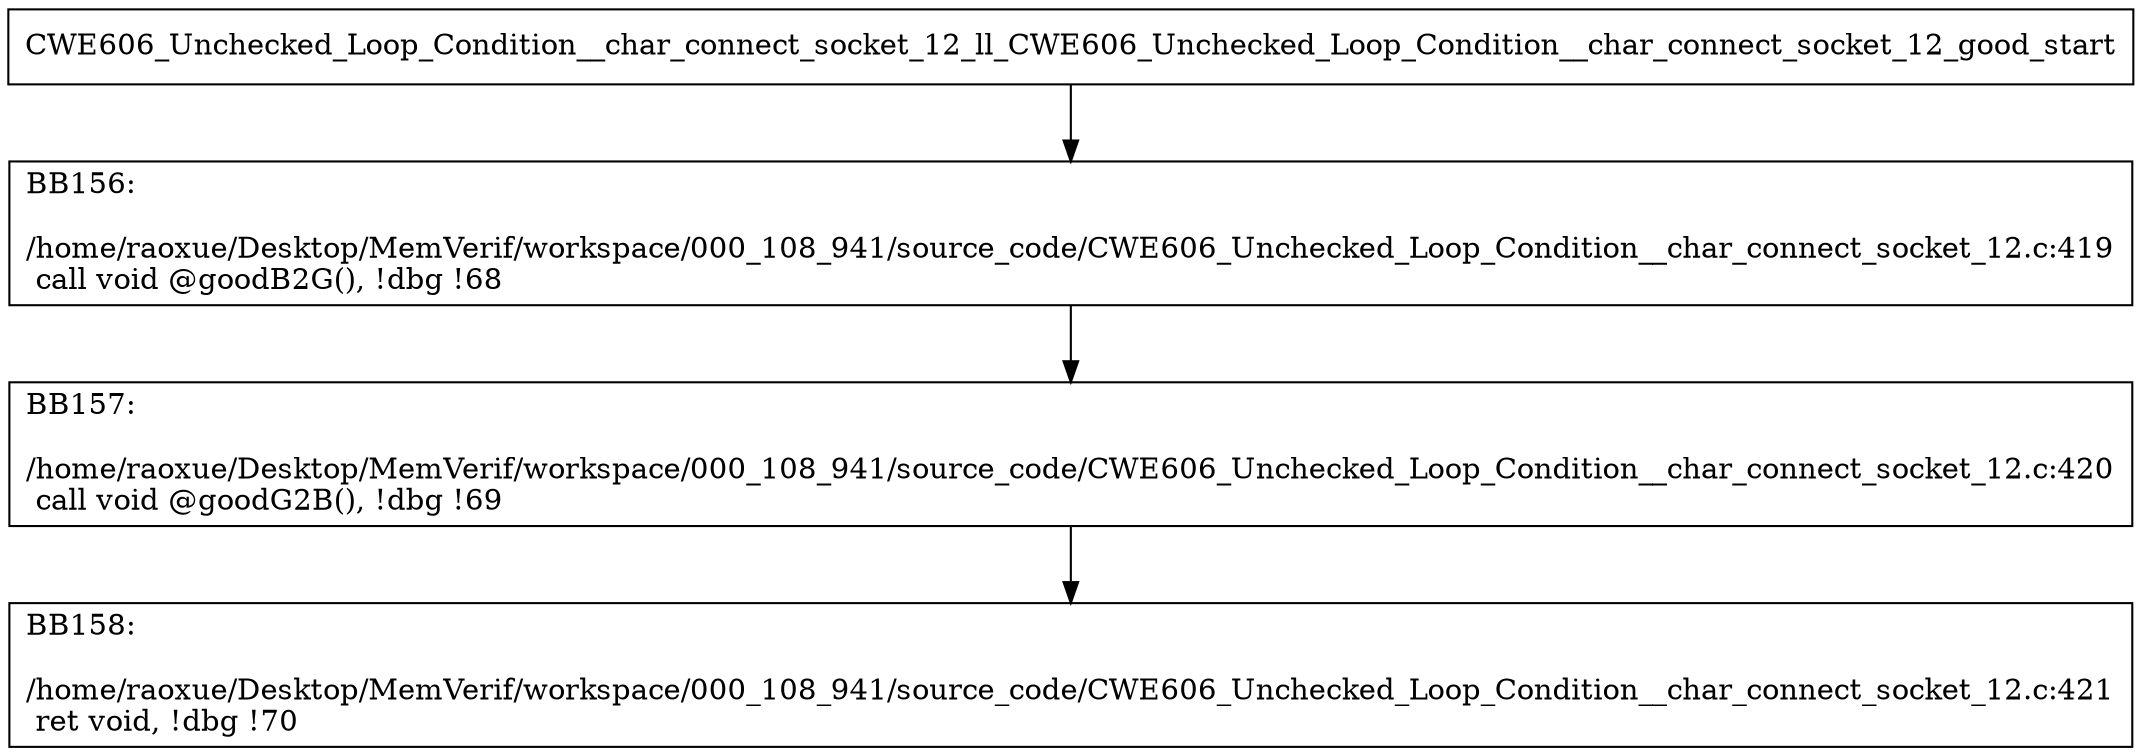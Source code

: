 digraph "CFG for'CWE606_Unchecked_Loop_Condition__char_connect_socket_12_ll_CWE606_Unchecked_Loop_Condition__char_connect_socket_12_good' function" {
	BBCWE606_Unchecked_Loop_Condition__char_connect_socket_12_ll_CWE606_Unchecked_Loop_Condition__char_connect_socket_12_good_start[shape=record,label="{CWE606_Unchecked_Loop_Condition__char_connect_socket_12_ll_CWE606_Unchecked_Loop_Condition__char_connect_socket_12_good_start}"];
	BBCWE606_Unchecked_Loop_Condition__char_connect_socket_12_ll_CWE606_Unchecked_Loop_Condition__char_connect_socket_12_good_start-> CWE606_Unchecked_Loop_Condition__char_connect_socket_12_ll_CWE606_Unchecked_Loop_Condition__char_connect_socket_12_goodBB156;
	CWE606_Unchecked_Loop_Condition__char_connect_socket_12_ll_CWE606_Unchecked_Loop_Condition__char_connect_socket_12_goodBB156 [shape=record, label="{BB156:\l\l/home/raoxue/Desktop/MemVerif/workspace/000_108_941/source_code/CWE606_Unchecked_Loop_Condition__char_connect_socket_12.c:419\l
  call void @goodB2G(), !dbg !68\l
}"];
	CWE606_Unchecked_Loop_Condition__char_connect_socket_12_ll_CWE606_Unchecked_Loop_Condition__char_connect_socket_12_goodBB156-> CWE606_Unchecked_Loop_Condition__char_connect_socket_12_ll_CWE606_Unchecked_Loop_Condition__char_connect_socket_12_goodBB157;
	CWE606_Unchecked_Loop_Condition__char_connect_socket_12_ll_CWE606_Unchecked_Loop_Condition__char_connect_socket_12_goodBB157 [shape=record, label="{BB157:\l\l/home/raoxue/Desktop/MemVerif/workspace/000_108_941/source_code/CWE606_Unchecked_Loop_Condition__char_connect_socket_12.c:420\l
  call void @goodG2B(), !dbg !69\l
}"];
	CWE606_Unchecked_Loop_Condition__char_connect_socket_12_ll_CWE606_Unchecked_Loop_Condition__char_connect_socket_12_goodBB157-> CWE606_Unchecked_Loop_Condition__char_connect_socket_12_ll_CWE606_Unchecked_Loop_Condition__char_connect_socket_12_goodBB158;
	CWE606_Unchecked_Loop_Condition__char_connect_socket_12_ll_CWE606_Unchecked_Loop_Condition__char_connect_socket_12_goodBB158 [shape=record, label="{BB158:\l\l/home/raoxue/Desktop/MemVerif/workspace/000_108_941/source_code/CWE606_Unchecked_Loop_Condition__char_connect_socket_12.c:421\l
  ret void, !dbg !70\l
}"];
}
